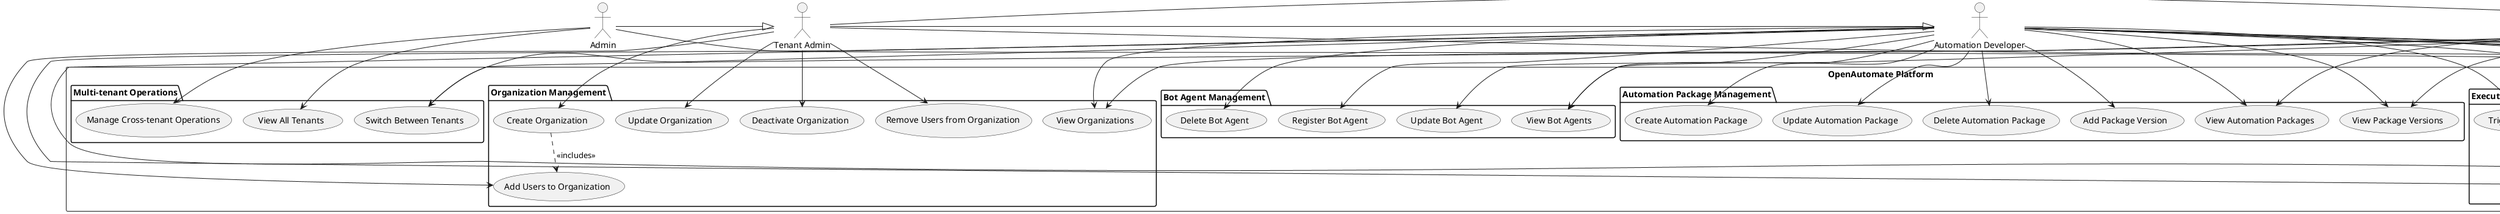 @startuml OpenAutomate Use Case Diagram
!pragma layout smetana
top to bottom direction

' Define human actors only
actor "Admin" as Admin
actor "Tenant Admin" as TenantAdmin
actor "Business User" as BusinessUser
actor "Automation Developer" as Developer

' Define user inheritance
Admin -|> TenantAdmin
TenantAdmin -|> BusinessUser
TenantAdmin -|> Developer

' Define system boundary (use case subject)
rectangle "OpenAutomate Platform" {
  ' Define package boundaries
  package "Authentication & User Management" {
    usecase "Register" as UC_Register
    usecase "Login" as UC_Login
    usecase "Manage Users" as UC_ManageUsers
    usecase "Manage User Roles" as UC_ManageRoles
    usecase "Logout" as UC_Logout
    usecase "Refresh Token" as UC_RefreshToken
  }
  
  package "Organization Management" {
    usecase "Create Organization" as UC_CreateOrg
    usecase "Update Organization" as UC_UpdateOrg
    usecase "View Organizations" as UC_ViewOrgs
    usecase "Deactivate Organization" as UC_DeactivateOrg
    usecase "Add Users to Organization" as UC_AddOrgUsers
    usecase "Remove Users from Organization" as UC_RemoveOrgUsers
  }
  
  package "Bot Agent Management" {
    usecase "Register Bot Agent" as UC_RegisterAgent
    usecase "Update Bot Agent" as UC_UpdateAgent
    usecase "View Bot Agents" as UC_ViewAgents
    usecase "Delete Bot Agent" as UC_DeleteAgent
  }
  
  package "Automation Package Management" {
    usecase "Create Automation Package" as UC_CreatePackage
    usecase "Update Automation Package" as UC_UpdatePackage
    usecase "View Automation Packages" as UC_ViewPackages
    usecase "Delete Automation Package" as UC_DeletePackage
    usecase "Add Package Version" as UC_AddPackageVersion
    usecase "View Package Versions" as UC_ViewPackageVersions
  }
  
  package "Execution Management" {
    usecase "Trigger Execution" as UC_TriggerExecution
    usecase "View Executions" as UC_ViewExecutions
    usecase "View Execution Details" as UC_ViewExecutionDetails
    usecase "View Execution Logs" as UC_ViewExecutionLogs
  }
  
  package "Schedule Management" {
    usecase "Create Schedule" as UC_CreateSchedule
    usecase "Update Schedule" as UC_UpdateSchedule
    usecase "View Schedules" as UC_ViewSchedules
    usecase "Delete Schedule" as UC_DeleteSchedule
  }
  
  package "Multi-tenant Operations" {
    usecase "Switch Between Tenants" as UC_SwitchTenants
    usecase "View All Tenants" as UC_ViewAllTenants
    usecase "Manage Cross-tenant Operations" as UC_ManageCrossTenant
  }
}

' Authentication & User Management
BusinessUser --> UC_Register
BusinessUser --> UC_Login
BusinessUser --> UC_Logout
BusinessUser --> UC_RefreshToken
Developer --> UC_Register
Developer --> UC_Login
Developer --> UC_Logout
Developer --> UC_RefreshToken
TenantAdmin --> UC_ManageUsers
Admin --> UC_ManageRoles

' Organization Management
TenantAdmin --> UC_CreateOrg
TenantAdmin --> UC_UpdateOrg
BusinessUser --> UC_ViewOrgs
Developer --> UC_ViewOrgs
TenantAdmin --> UC_DeactivateOrg
TenantAdmin --> UC_AddOrgUsers
TenantAdmin --> UC_RemoveOrgUsers

' Bot Agent Management
Developer --> UC_RegisterAgent
Developer --> UC_UpdateAgent
Developer --> UC_ViewAgents
Developer --> UC_DeleteAgent
BusinessUser --> UC_ViewAgents

' Automation Package Management
Developer --> UC_CreatePackage
Developer --> UC_UpdatePackage
Developer --> UC_ViewPackages
Developer --> UC_DeletePackage
Developer --> UC_AddPackageVersion
Developer --> UC_ViewPackageVersions
BusinessUser --> UC_ViewPackages
BusinessUser --> UC_ViewPackageVersions

' Execution Management
BusinessUser --> UC_TriggerExecution
Developer --> UC_TriggerExecution
BusinessUser --> UC_ViewExecutions
Developer --> UC_ViewExecutions
BusinessUser --> UC_ViewExecutionDetails
Developer --> UC_ViewExecutionDetails
BusinessUser --> UC_ViewExecutionLogs
Developer --> UC_ViewExecutionLogs

' Schedule Management
BusinessUser --> UC_CreateSchedule
BusinessUser --> UC_UpdateSchedule
BusinessUser --> UC_ViewSchedules
BusinessUser --> UC_DeleteSchedule
Developer --> UC_ViewSchedules

' Multi-tenant Operations
BusinessUser --> UC_SwitchTenants
Developer --> UC_SwitchTenants
Admin --> UC_ViewAllTenants
Admin --> UC_ManageCrossTenant

' Dependencies and extensions
UC_Login ..> UC_RefreshToken : <<includes>>
UC_ViewExecutionDetails ..> UC_ViewExecutionLogs : <<includes>>
UC_CreateOrg ..> UC_AddOrgUsers : <<includes>>

@enduml 